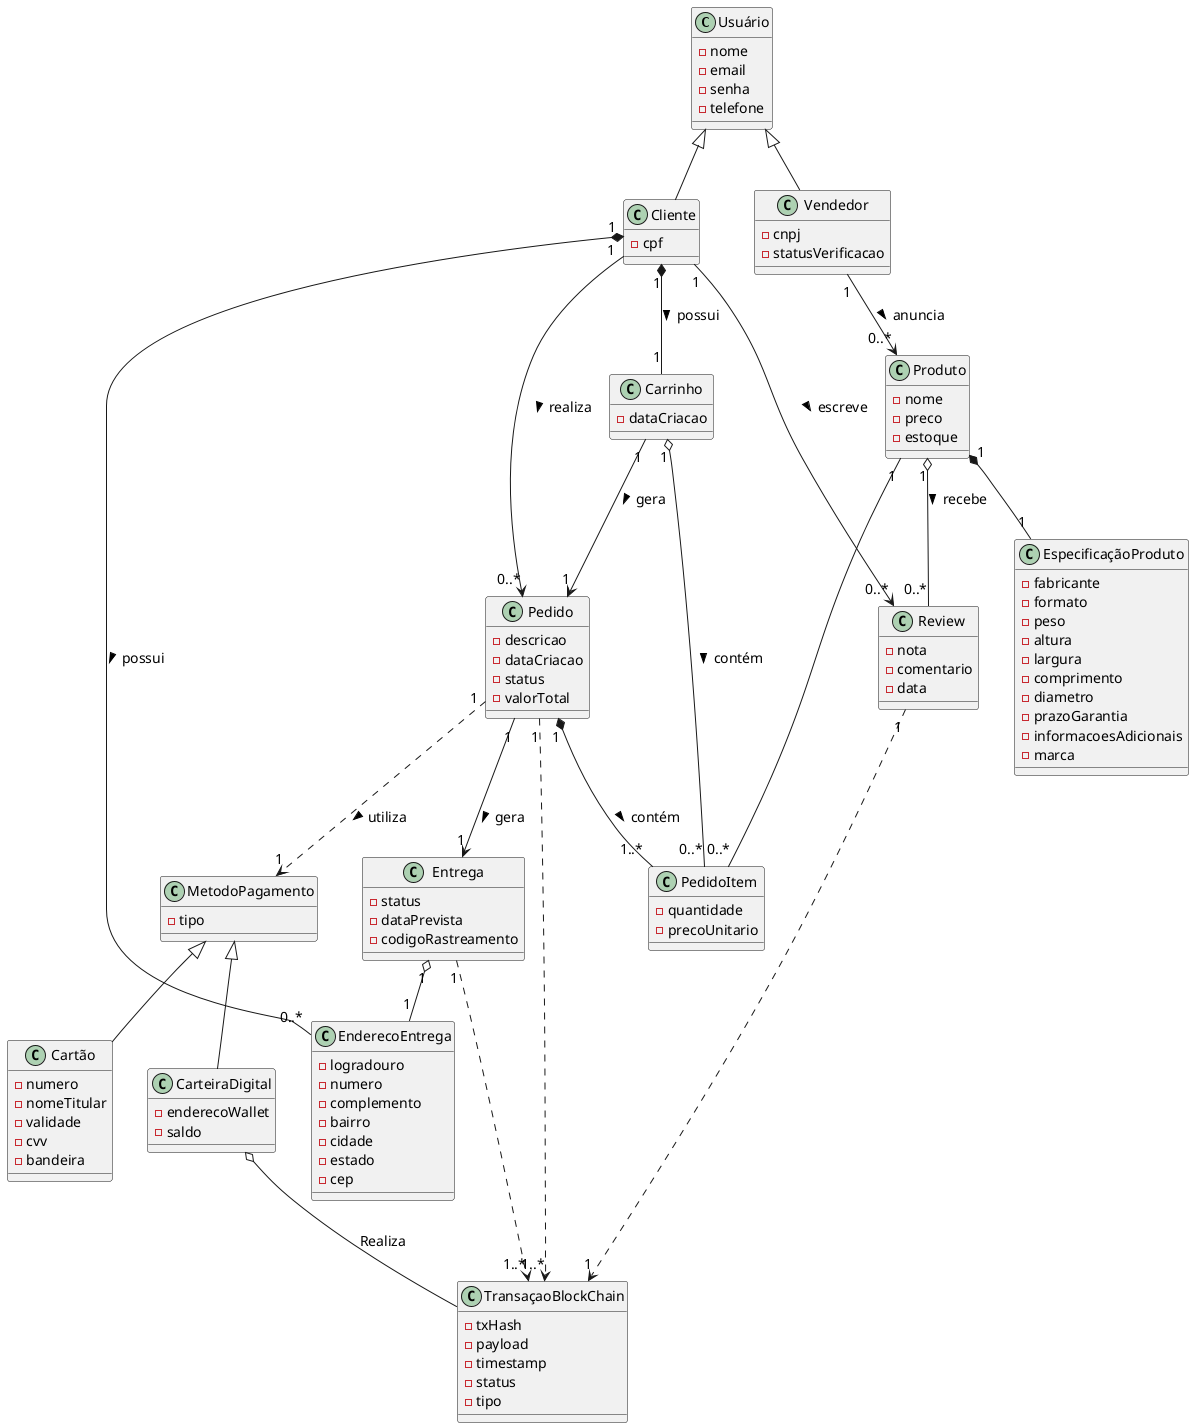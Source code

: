 @startuml ChainBuy
top to bottom direction

skinparam defaultFontName "Arial"
skinparam defaultFontSize 14
' Classes base
class Usuário {
    -nome
    -email
    -senha
    -telefone
}

class Produto {
    -nome   
    -preco
    -estoque
}

class EspecificaçãoProduto {
    -fabricante
    -formato
    -peso
    -altura
    -largura
    -comprimento
    -diametro
    -prazoGarantia
    -informacoesAdicionais
    -marca
}

class Cliente {   
    -cpf
}

class EnderecoEntrega {   
    -logradouro
    -numero
    -complemento
    -bairro
    -cidade
    -estado
    -cep
}

class Vendedor { 
    -cnpj
    -statusVerificacao
}

class Pedido {
    -descricao
    -dataCriacao
    -status
    -valorTotal
}

class PedidoItem {
    -quantidade
    -precoUnitario
}

class MetodoPagamento {
    -tipo
}

class Carrinho {
    -dataCriacao
}

class CarteiraDigital {
    -enderecoWallet
    -saldo
}

class Cartão {
    -numero
    -nomeTitular
    -validade
    -cvv
    -bandeira
}

class Entrega {
    -status
    -dataPrevista
    -codigoRastreamento
}

class Review {
    -nota
    -comentario
    -data
}

class TransaçaoBlockChain {
    -txHash
    -payload
    -timestamp
    -status
    -tipo
}

MetodoPagamento <|-- Cartão
MetodoPagamento <|-- CarteiraDigital
Usuário <|-- Cliente
Usuário <|-- Vendedor

Vendedor "1" --> "0..*" Produto : anuncia >
Cliente "1" --> "0..*" Pedido : realiza >
Produto "1" -- "0..*" PedidoItem
Carrinho "1" --> "1" Pedido : gera >
Cliente "1" --> "0..*" Review : escreve >
Pedido "1" --> "1" Entrega : gera >

Produto "1" o-- "0..*" Review : recebe >
Carrinho "1" o-- "0..*" PedidoItem : contém >
CarteiraDigital o-- TransaçaoBlockChain : Realiza
Entrega "1" o-- "1" EnderecoEntrega

Entrega "1" ..> "1..*" TransaçaoBlockChain
Pedido "1" ..> "1" MetodoPagamento : utiliza >
Pedido "1" ..> "1..*" TransaçaoBlockChain
Review "1" ..> "1" TransaçaoBlockChain

Cliente "1" *-- "0..*" EnderecoEntrega : possui >
Cliente "1" *-- "1" Carrinho : possui >
Produto "1" *-- "1" EspecificaçãoProduto
Pedido "1" *-- "1..*" PedidoItem: contém >
@enduml
